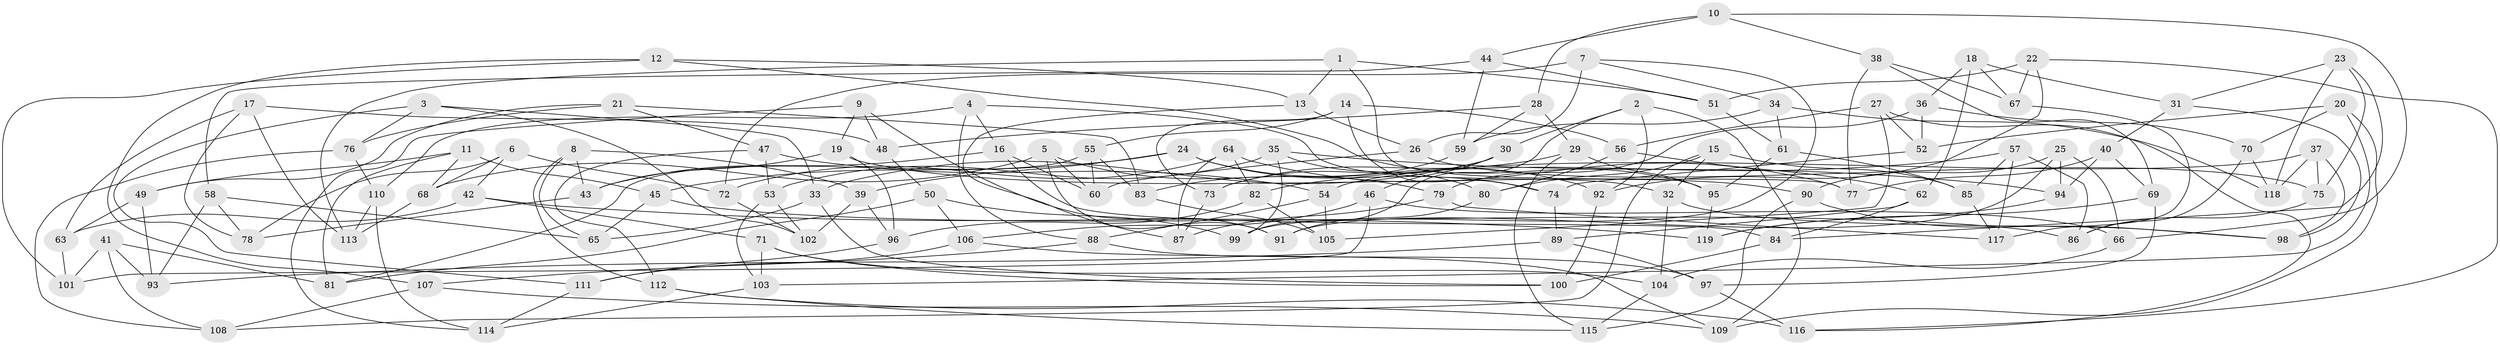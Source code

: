 // Generated by graph-tools (version 1.1) at 2025/37/03/09/25 02:37:59]
// undirected, 119 vertices, 238 edges
graph export_dot {
graph [start="1"]
  node [color=gray90,style=filled];
  1;
  2;
  3;
  4;
  5;
  6;
  7;
  8;
  9;
  10;
  11;
  12;
  13;
  14;
  15;
  16;
  17;
  18;
  19;
  20;
  21;
  22;
  23;
  24;
  25;
  26;
  27;
  28;
  29;
  30;
  31;
  32;
  33;
  34;
  35;
  36;
  37;
  38;
  39;
  40;
  41;
  42;
  43;
  44;
  45;
  46;
  47;
  48;
  49;
  50;
  51;
  52;
  53;
  54;
  55;
  56;
  57;
  58;
  59;
  60;
  61;
  62;
  63;
  64;
  65;
  66;
  67;
  68;
  69;
  70;
  71;
  72;
  73;
  74;
  75;
  76;
  77;
  78;
  79;
  80;
  81;
  82;
  83;
  84;
  85;
  86;
  87;
  88;
  89;
  90;
  91;
  92;
  93;
  94;
  95;
  96;
  97;
  98;
  99;
  100;
  101;
  102;
  103;
  104;
  105;
  106;
  107;
  108;
  109;
  110;
  111;
  112;
  113;
  114;
  115;
  116;
  117;
  118;
  119;
  1 -- 113;
  1 -- 13;
  1 -- 51;
  1 -- 77;
  2 -- 92;
  2 -- 30;
  2 -- 99;
  2 -- 109;
  3 -- 102;
  3 -- 33;
  3 -- 111;
  3 -- 76;
  4 -- 88;
  4 -- 16;
  4 -- 32;
  4 -- 110;
  5 -- 91;
  5 -- 68;
  5 -- 60;
  5 -- 79;
  6 -- 78;
  6 -- 68;
  6 -- 42;
  6 -- 72;
  7 -- 26;
  7 -- 72;
  7 -- 99;
  7 -- 34;
  8 -- 112;
  8 -- 43;
  8 -- 65;
  8 -- 39;
  9 -- 114;
  9 -- 48;
  9 -- 91;
  9 -- 19;
  10 -- 28;
  10 -- 44;
  10 -- 66;
  10 -- 38;
  11 -- 49;
  11 -- 68;
  11 -- 45;
  11 -- 81;
  12 -- 95;
  12 -- 107;
  12 -- 13;
  12 -- 101;
  13 -- 26;
  13 -- 87;
  14 -- 73;
  14 -- 56;
  14 -- 74;
  14 -- 55;
  15 -- 80;
  15 -- 32;
  15 -- 108;
  15 -- 85;
  16 -- 60;
  16 -- 43;
  16 -- 84;
  17 -- 78;
  17 -- 63;
  17 -- 113;
  17 -- 48;
  18 -- 62;
  18 -- 36;
  18 -- 67;
  18 -- 31;
  19 -- 90;
  19 -- 43;
  19 -- 96;
  20 -- 109;
  20 -- 70;
  20 -- 103;
  20 -- 52;
  21 -- 47;
  21 -- 76;
  21 -- 83;
  21 -- 49;
  22 -- 92;
  22 -- 116;
  22 -- 67;
  22 -- 51;
  23 -- 84;
  23 -- 31;
  23 -- 118;
  23 -- 75;
  24 -- 45;
  24 -- 39;
  24 -- 92;
  24 -- 74;
  25 -- 94;
  25 -- 90;
  25 -- 91;
  25 -- 66;
  26 -- 60;
  26 -- 75;
  27 -- 56;
  27 -- 52;
  27 -- 116;
  27 -- 105;
  28 -- 29;
  28 -- 48;
  28 -- 59;
  29 -- 115;
  29 -- 95;
  29 -- 73;
  30 -- 46;
  30 -- 73;
  30 -- 33;
  31 -- 98;
  31 -- 40;
  32 -- 104;
  32 -- 98;
  33 -- 65;
  33 -- 100;
  34 -- 118;
  34 -- 61;
  34 -- 59;
  35 -- 53;
  35 -- 99;
  35 -- 80;
  35 -- 94;
  36 -- 52;
  36 -- 70;
  36 -- 79;
  37 -- 98;
  37 -- 54;
  37 -- 75;
  37 -- 118;
  38 -- 77;
  38 -- 69;
  38 -- 67;
  39 -- 102;
  39 -- 96;
  40 -- 69;
  40 -- 77;
  40 -- 94;
  41 -- 101;
  41 -- 108;
  41 -- 93;
  41 -- 81;
  42 -- 119;
  42 -- 71;
  42 -- 63;
  43 -- 78;
  44 -- 58;
  44 -- 59;
  44 -- 51;
  45 -- 65;
  45 -- 86;
  46 -- 101;
  46 -- 106;
  46 -- 66;
  47 -- 54;
  47 -- 53;
  47 -- 112;
  48 -- 50;
  49 -- 63;
  49 -- 93;
  50 -- 81;
  50 -- 106;
  50 -- 99;
  51 -- 61;
  52 -- 74;
  53 -- 103;
  53 -- 102;
  54 -- 88;
  54 -- 105;
  55 -- 81;
  55 -- 83;
  55 -- 60;
  56 -- 80;
  56 -- 62;
  57 -- 117;
  57 -- 82;
  57 -- 86;
  57 -- 85;
  58 -- 78;
  58 -- 93;
  58 -- 65;
  59 -- 83;
  61 -- 95;
  61 -- 85;
  62 -- 84;
  62 -- 89;
  63 -- 101;
  64 -- 87;
  64 -- 82;
  64 -- 72;
  64 -- 77;
  66 -- 104;
  67 -- 117;
  68 -- 113;
  69 -- 97;
  69 -- 119;
  70 -- 118;
  70 -- 86;
  71 -- 104;
  71 -- 103;
  71 -- 100;
  72 -- 102;
  73 -- 87;
  74 -- 89;
  75 -- 86;
  76 -- 110;
  76 -- 108;
  79 -- 117;
  79 -- 87;
  80 -- 91;
  82 -- 105;
  82 -- 96;
  83 -- 105;
  84 -- 100;
  85 -- 117;
  88 -- 107;
  88 -- 97;
  89 -- 97;
  89 -- 93;
  90 -- 115;
  90 -- 98;
  92 -- 100;
  94 -- 119;
  95 -- 119;
  96 -- 111;
  97 -- 116;
  103 -- 114;
  104 -- 115;
  106 -- 111;
  106 -- 109;
  107 -- 108;
  107 -- 109;
  110 -- 113;
  110 -- 114;
  111 -- 114;
  112 -- 116;
  112 -- 115;
}
